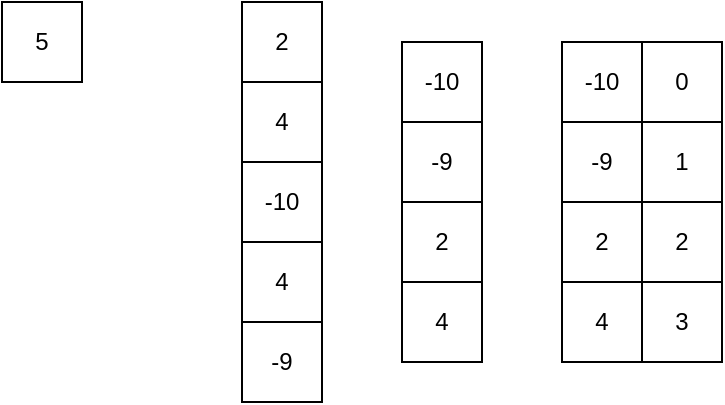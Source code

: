 <mxfile version="13.7.9" type="device"><diagram id="91j-wYxEhDTN8WZWcmRl" name="페이지-1"><mxGraphModel dx="366" dy="422" grid="1" gridSize="10" guides="1" tooltips="1" connect="1" arrows="1" fold="1" page="1" pageScale="1" pageWidth="10000" pageHeight="10000" math="0" shadow="0"><root><mxCell id="0"/><mxCell id="1" parent="0"/><mxCell id="n-Qk_Yl34-4alAo2CMCy-1" value="5" style="rounded=0;whiteSpace=wrap;html=1;" vertex="1" parent="1"><mxGeometry x="400" y="240" width="40" height="40" as="geometry"/></mxCell><mxCell id="n-Qk_Yl34-4alAo2CMCy-2" value="2" style="rounded=0;whiteSpace=wrap;html=1;" vertex="1" parent="1"><mxGeometry x="520" y="240" width="40" height="40" as="geometry"/></mxCell><mxCell id="n-Qk_Yl34-4alAo2CMCy-3" value="4" style="rounded=0;whiteSpace=wrap;html=1;" vertex="1" parent="1"><mxGeometry x="520" y="280" width="40" height="40" as="geometry"/></mxCell><mxCell id="n-Qk_Yl34-4alAo2CMCy-4" value="-10" style="rounded=0;whiteSpace=wrap;html=1;" vertex="1" parent="1"><mxGeometry x="520" y="320" width="40" height="40" as="geometry"/></mxCell><mxCell id="n-Qk_Yl34-4alAo2CMCy-5" value="4" style="rounded=0;whiteSpace=wrap;html=1;" vertex="1" parent="1"><mxGeometry x="520" y="360" width="40" height="40" as="geometry"/></mxCell><mxCell id="n-Qk_Yl34-4alAo2CMCy-6" value="-9" style="rounded=0;whiteSpace=wrap;html=1;" vertex="1" parent="1"><mxGeometry x="520" y="400" width="40" height="40" as="geometry"/></mxCell><mxCell id="n-Qk_Yl34-4alAo2CMCy-7" value="2" style="rounded=0;whiteSpace=wrap;html=1;" vertex="1" parent="1"><mxGeometry x="600" y="340" width="40" height="40" as="geometry"/></mxCell><mxCell id="n-Qk_Yl34-4alAo2CMCy-9" value="-10" style="rounded=0;whiteSpace=wrap;html=1;" vertex="1" parent="1"><mxGeometry x="600" y="260" width="40" height="40" as="geometry"/></mxCell><mxCell id="n-Qk_Yl34-4alAo2CMCy-10" value="4" style="rounded=0;whiteSpace=wrap;html=1;" vertex="1" parent="1"><mxGeometry x="600" y="380" width="40" height="40" as="geometry"/></mxCell><mxCell id="n-Qk_Yl34-4alAo2CMCy-11" value="-9" style="rounded=0;whiteSpace=wrap;html=1;" vertex="1" parent="1"><mxGeometry x="600" y="300" width="40" height="40" as="geometry"/></mxCell><mxCell id="n-Qk_Yl34-4alAo2CMCy-13" value="0" style="rounded=0;whiteSpace=wrap;html=1;" vertex="1" parent="1"><mxGeometry x="720" y="260" width="40" height="40" as="geometry"/></mxCell><mxCell id="n-Qk_Yl34-4alAo2CMCy-14" value="1" style="rounded=0;whiteSpace=wrap;html=1;" vertex="1" parent="1"><mxGeometry x="720" y="300" width="40" height="40" as="geometry"/></mxCell><mxCell id="n-Qk_Yl34-4alAo2CMCy-15" value="2" style="rounded=0;whiteSpace=wrap;html=1;" vertex="1" parent="1"><mxGeometry x="720" y="340" width="40" height="40" as="geometry"/></mxCell><mxCell id="n-Qk_Yl34-4alAo2CMCy-16" value="3" style="rounded=0;whiteSpace=wrap;html=1;" vertex="1" parent="1"><mxGeometry x="720" y="380" width="40" height="40" as="geometry"/></mxCell><mxCell id="n-Qk_Yl34-4alAo2CMCy-17" value="2" style="rounded=0;whiteSpace=wrap;html=1;" vertex="1" parent="1"><mxGeometry x="680" y="340" width="40" height="40" as="geometry"/></mxCell><mxCell id="n-Qk_Yl34-4alAo2CMCy-18" value="-10" style="rounded=0;whiteSpace=wrap;html=1;" vertex="1" parent="1"><mxGeometry x="680" y="260" width="40" height="40" as="geometry"/></mxCell><mxCell id="n-Qk_Yl34-4alAo2CMCy-19" value="4" style="rounded=0;whiteSpace=wrap;html=1;" vertex="1" parent="1"><mxGeometry x="680" y="380" width="40" height="40" as="geometry"/></mxCell><mxCell id="n-Qk_Yl34-4alAo2CMCy-20" value="-9" style="rounded=0;whiteSpace=wrap;html=1;" vertex="1" parent="1"><mxGeometry x="680" y="300" width="40" height="40" as="geometry"/></mxCell></root></mxGraphModel></diagram></mxfile>